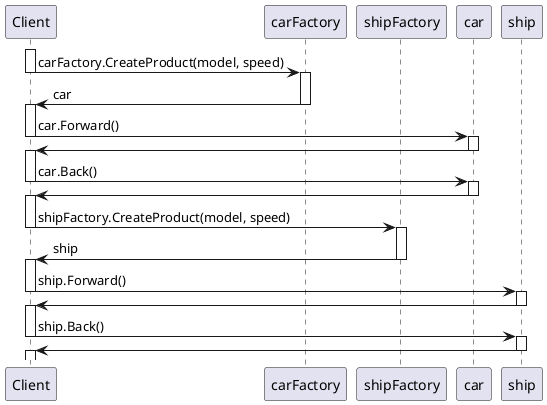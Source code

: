 @startuml
'https://plantuml.com/sequence-diagram

participant Client
participant carFactory
participant shipFactory
participant car
participant ship

activate Client
Client -> carFactory: carFactory.CreateProduct(model, speed)
deactivate Client
activate carFactory
Client <- carFactory : car
deactivate carFactory
activate Client

Client -> car: car.Forward()
deactivate Client
activate car
Client <- car
deactivate car
activate Client

Client -> car: car.Back()
deactivate Client
activate car
Client <- car
deactivate car
activate Client

Client -> shipFactory: shipFactory.CreateProduct(model, speed)
deactivate Client
activate shipFactory
Client <- shipFactory : ship
deactivate shipFactory
activate Client

Client -> ship: ship.Forward()
deactivate Client
activate ship
Client <- ship
deactivate ship
activate Client

Client -> ship: ship.Back()
deactivate Client
activate ship
Client <- ship
deactivate ship
activate Client
deactivate Client
@enduml
